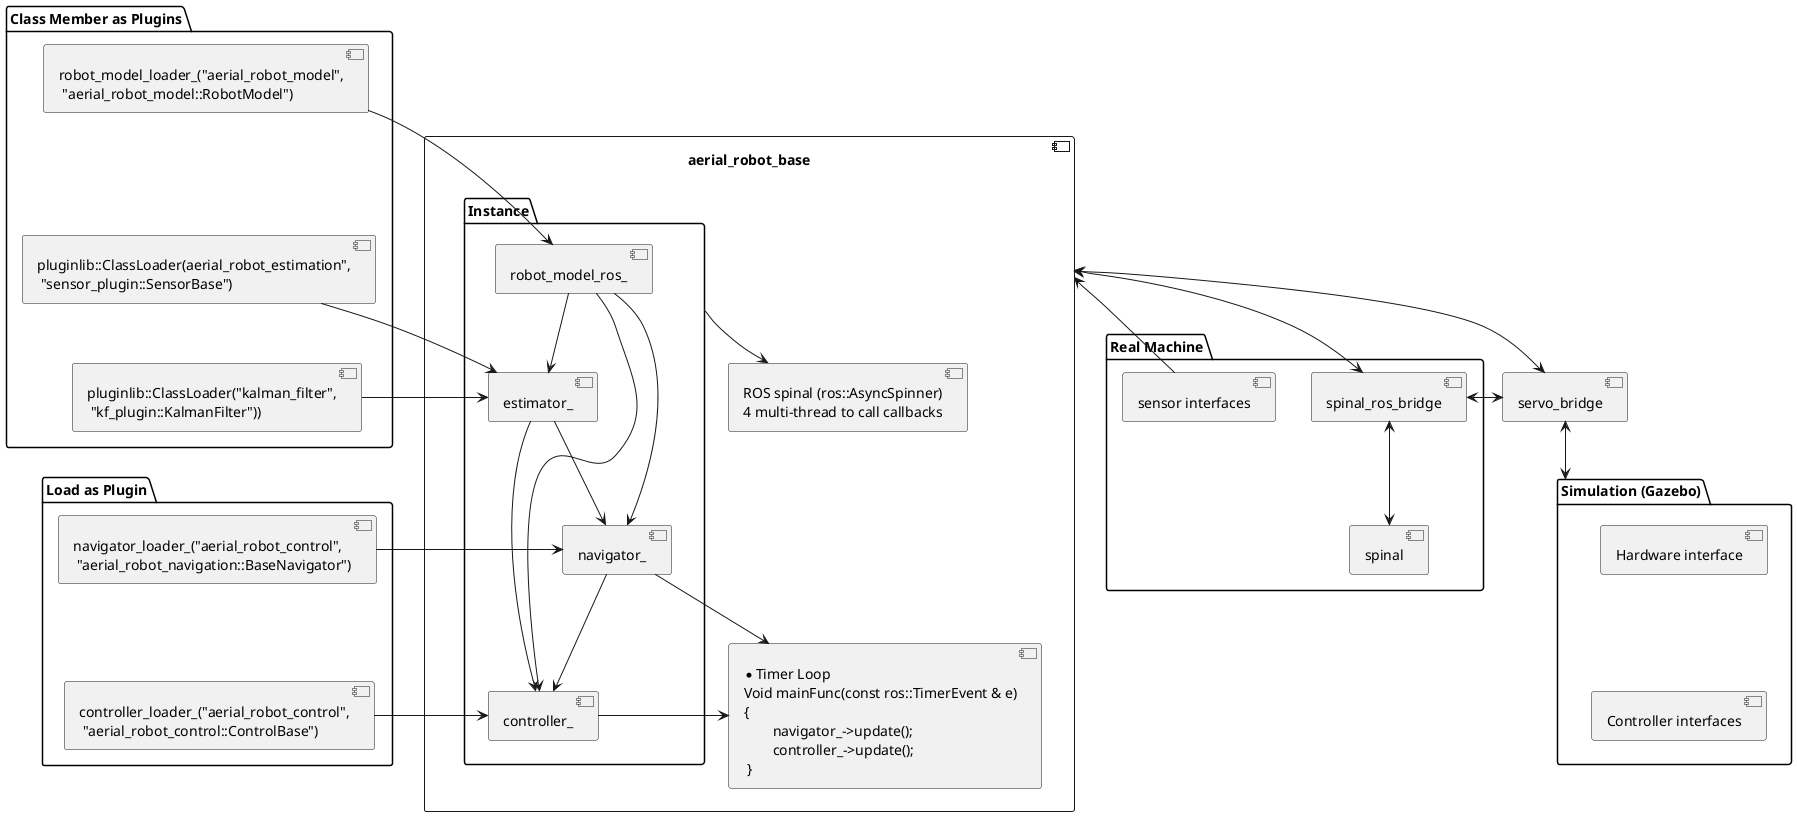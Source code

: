 @startuml
'https://plantuml.com/component-diagram


package "Class Member as Plugins" {
  [robot_model_loader_("aerial_robot_model",\n "aerial_robot_model::RobotModel")] as model_plugin
  [pluginlib::ClassLoader(aerial_robot_estimation",\n "sensor_plugin::SensorBase")] as sensor_plugin
  [pluginlib::ClassLoader("kalman_filter",\n "kf_plugin::KalmanFilter"))] as kf_plugin
  model_plugin -[hidden]-> sensor_plugin
  sensor_plugin -[hidden]-> kf_plugin
}

package "Load as Plugin" {
  [navigator_loader_("aerial_robot_control",\n "aerial_robot_navigation::BaseNavigator")] as navigator_plugin
  [controller_loader_("aerial_robot_control",\n "aerial_robot_control::ControlBase")] as controller_plugin
  navigator_plugin -[hidden]-> controller_plugin
}

component "aerial_robot_base" as base {
  [ROS spinal (ros::AsyncSpinner)\n4 multi-thread to call callbacks] as ROS_Spinal
  [*Timer Loop\lVoid mainFunc(const ros::TimerEvent & e)\l{\l        navigator_->update();\l        controller_->update();\l }] as TimerLoop
  package Instance {
    [robot_model_ros_]
    [estimator_]
    [navigator_]
    [controller_]
  }
}

[servo_bridge]

package "Simulation (Gazebo)" {
  ["Hardware interface"]
  ["Controller interfaces"]
  ["Hardware interface"] -[hidden]-> ["Controller interfaces"]
}

package "Real Machine" {
  [spinal_ros_bridge]
  [sensor interfaces]
  [spinal]
}

'Relationship

model_plugin -> robot_model_ros_
sensor_plugin -> estimator_
kf_plugin -> estimator_

navigator_plugin -> navigator_
controller_plugin -> controller_

robot_model_ros_ --> estimator_
robot_model_ros_ --> navigator_
robot_model_ros_ --> controller_
estimator_ --> navigator_
estimator_ --> controller_
navigator_ --> controller_

navigator_ -> TimerLoop
controller_ -> TimerLoop

Instance --> ROS_Spinal

base <--> servo_bridge
base <--> spinal_ros_bridge
servo_bridge <--> spinal_ros_bridge
servo_bridge <--> "Simulation (Gazebo)"
spinal_ros_bridge <--> spinal
[sensor interfaces] --> base

kf_plugin -[hidden]-> navigator_plugin

@enduml
